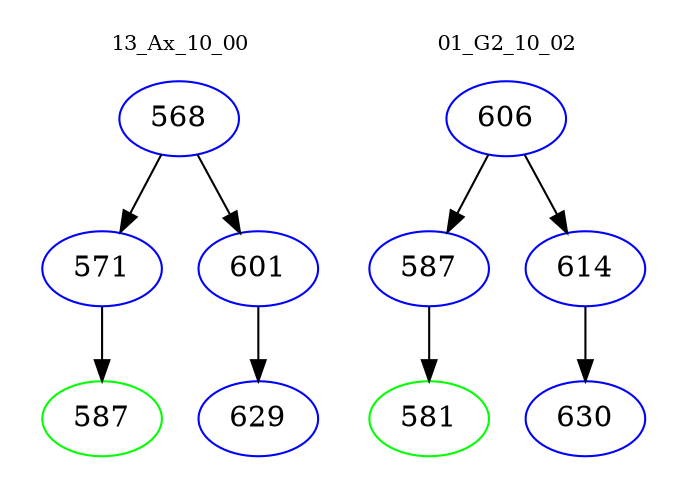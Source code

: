 digraph{
subgraph cluster_0 {
color = white
label = "13_Ax_10_00";
fontsize=10;
T0_568 [label="568", color="blue"]
T0_568 -> T0_571 [color="black"]
T0_571 [label="571", color="blue"]
T0_571 -> T0_587 [color="black"]
T0_587 [label="587", color="green"]
T0_568 -> T0_601 [color="black"]
T0_601 [label="601", color="blue"]
T0_601 -> T0_629 [color="black"]
T0_629 [label="629", color="blue"]
}
subgraph cluster_1 {
color = white
label = "01_G2_10_02";
fontsize=10;
T1_606 [label="606", color="blue"]
T1_606 -> T1_587 [color="black"]
T1_587 [label="587", color="blue"]
T1_587 -> T1_581 [color="black"]
T1_581 [label="581", color="green"]
T1_606 -> T1_614 [color="black"]
T1_614 [label="614", color="blue"]
T1_614 -> T1_630 [color="black"]
T1_630 [label="630", color="blue"]
}
}
